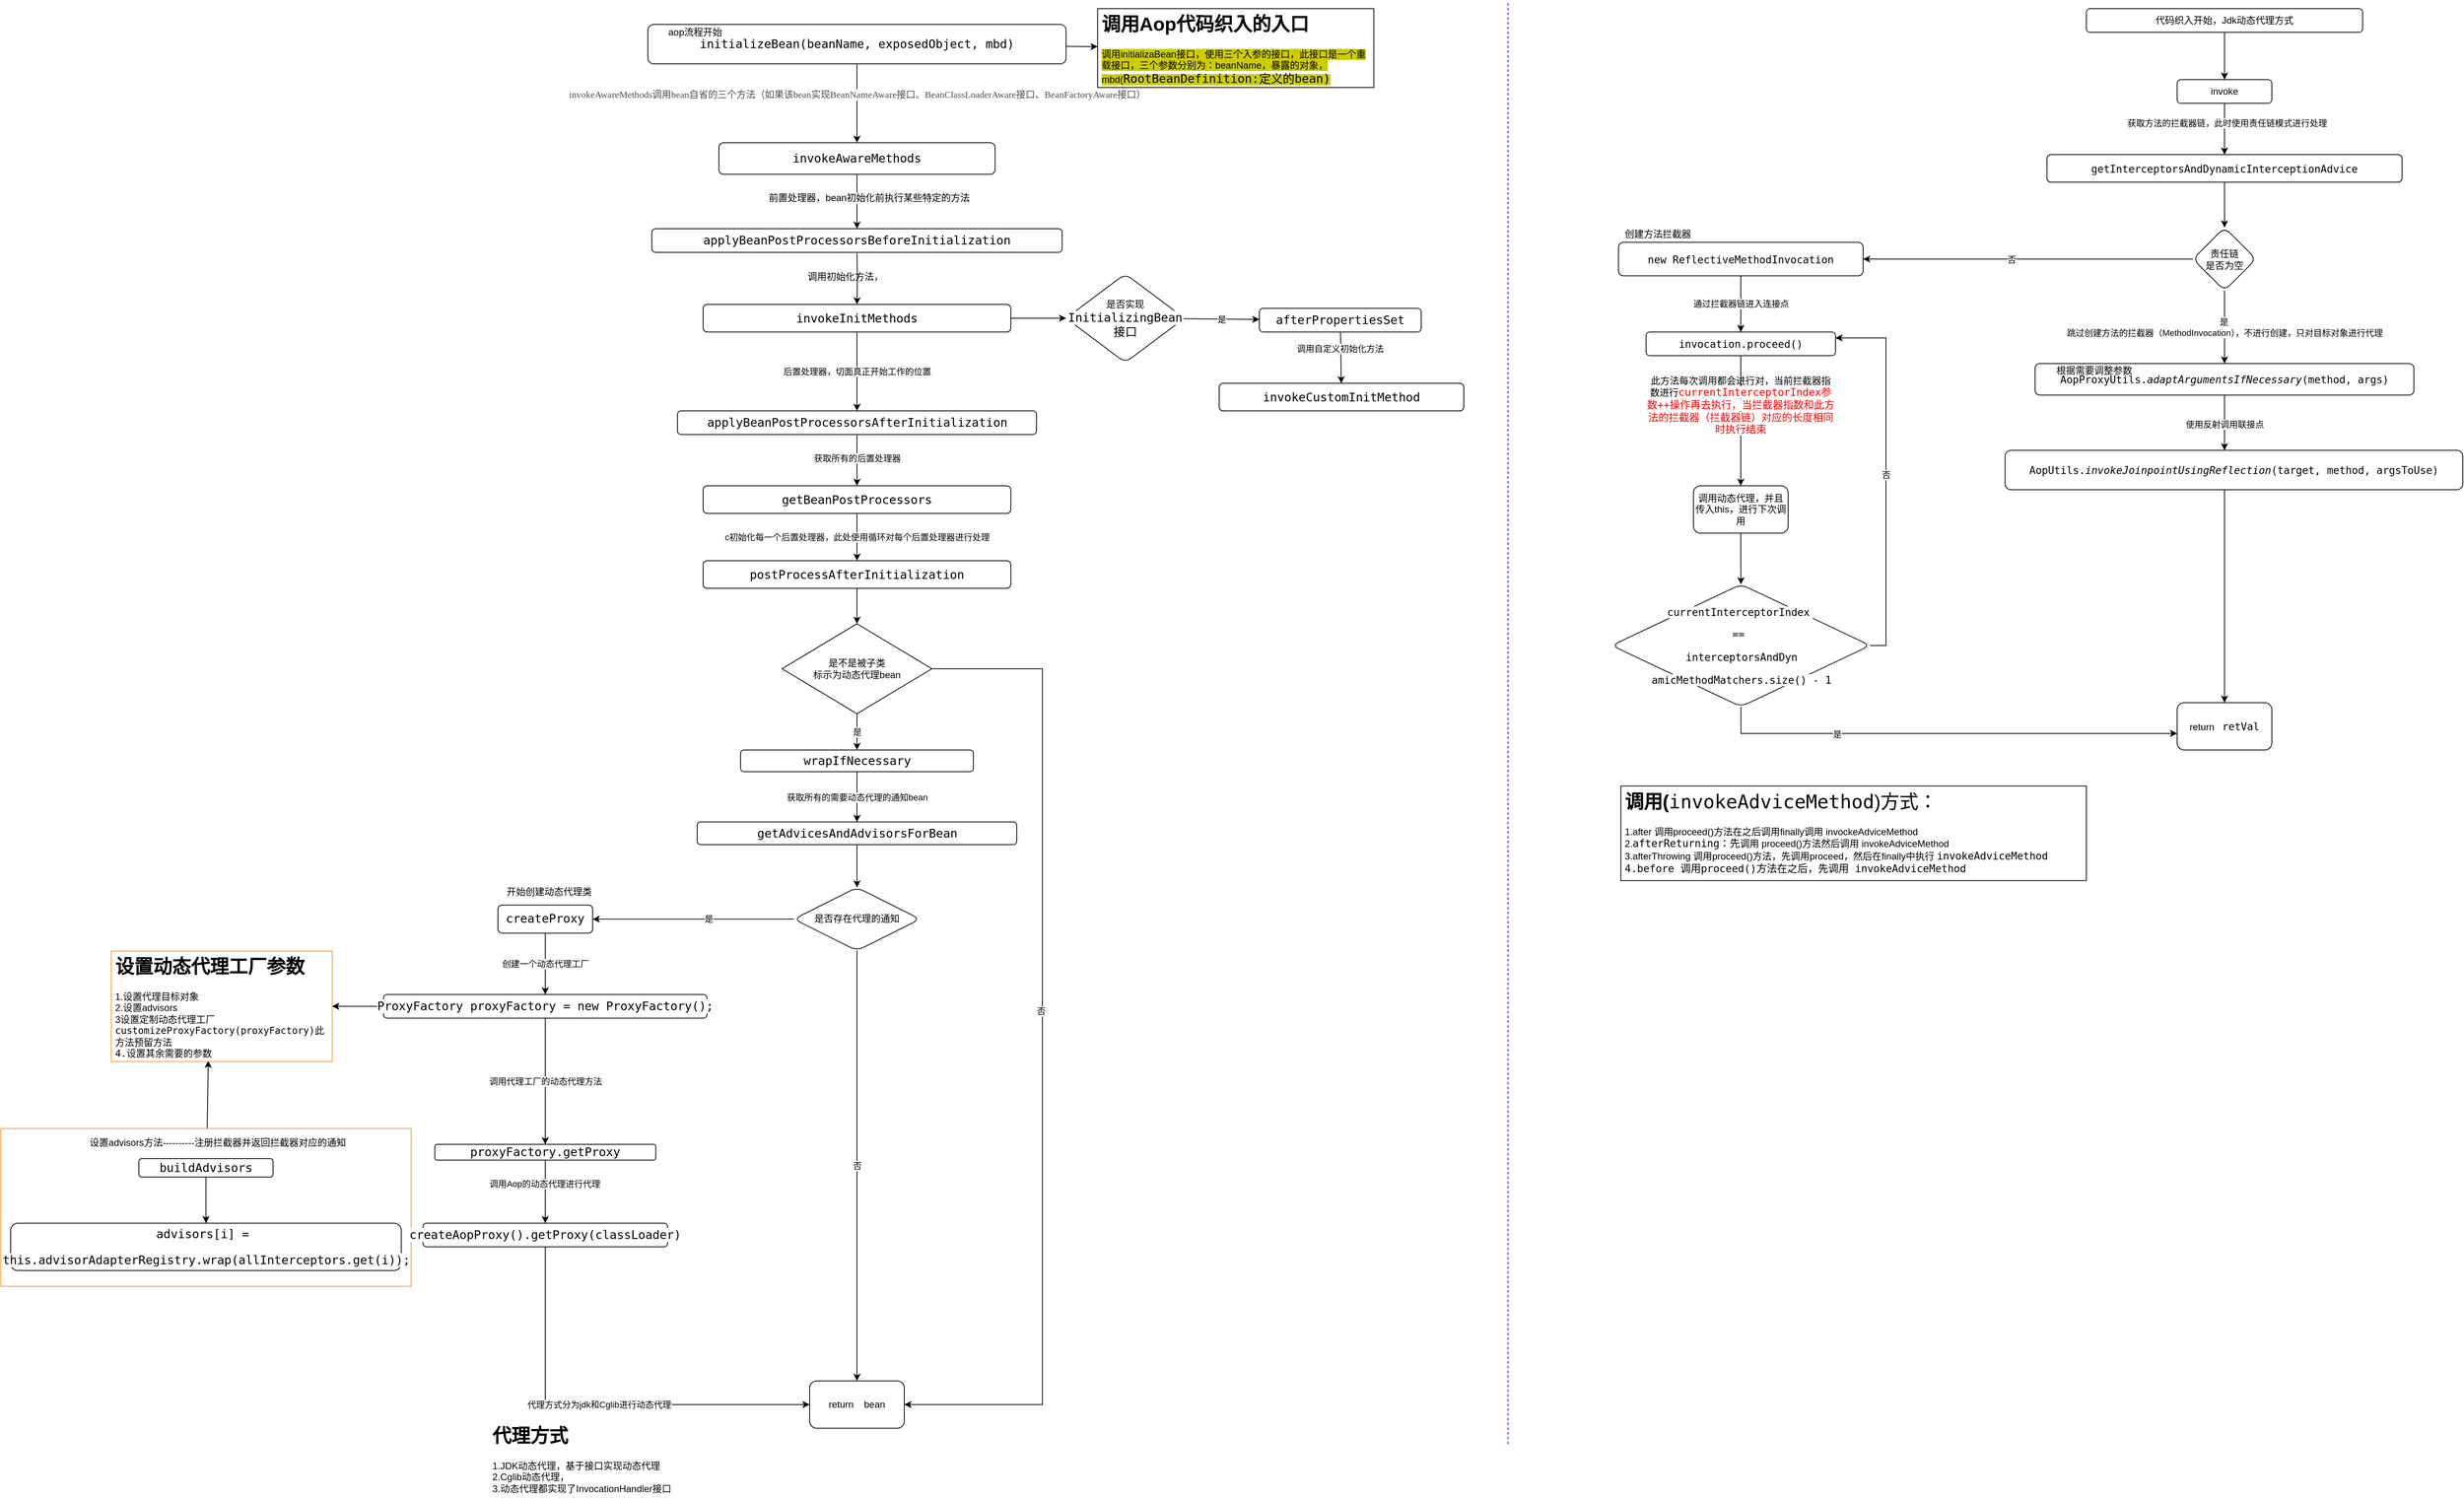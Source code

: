 <mxfile version="14.1.2" type="github">
  <diagram id="4j_4sENDe654t2IUAPT0" name="Page-1">
    <mxGraphModel dx="2010" dy="600" grid="1" gridSize="10" guides="1" tooltips="1" connect="1" arrows="1" fold="1" page="1" pageScale="1" pageWidth="827" pageHeight="1169" math="0" shadow="0">
      <root>
        <mxCell id="0" />
        <mxCell id="1" parent="0" />
        <mxCell id="mEqfDXpkV24xWXZ3q9tl-109" value="" style="rounded=0;orthogonalLoop=1;jettySize=auto;html=1;entryX=0.439;entryY=0.993;entryDx=0;entryDy=0;entryPerimeter=0;" parent="1" source="mEqfDXpkV24xWXZ3q9tl-107" target="mEqfDXpkV24xWXZ3q9tl-101" edge="1">
          <mxGeometry relative="1" as="geometry" />
        </mxCell>
        <mxCell id="mEqfDXpkV24xWXZ3q9tl-107" value="" style="rounded=0;whiteSpace=wrap;html=1;shadow=0;strokeColor=#FF9933;fillColor=#FFFFFF;" parent="1" vertex="1">
          <mxGeometry x="-750" y="1450" width="520" height="200" as="geometry" />
        </mxCell>
        <mxCell id="mEqfDXpkV24xWXZ3q9tl-11" value="" style="edgeStyle=orthogonalEdgeStyle;rounded=0;orthogonalLoop=1;jettySize=auto;html=1;" parent="1" target="mEqfDXpkV24xWXZ3q9tl-10" edge="1">
          <mxGeometry relative="1" as="geometry">
            <mxPoint x="325" y="209" as="sourcePoint" />
          </mxGeometry>
        </mxCell>
        <mxCell id="mEqfDXpkV24xWXZ3q9tl-26" style="edgeStyle=none;rounded=0;orthogonalLoop=1;jettySize=auto;html=1;entryX=0.5;entryY=0;entryDx=0;entryDy=0;" parent="1" source="mEqfDXpkV24xWXZ3q9tl-4" target="mEqfDXpkV24xWXZ3q9tl-10" edge="1">
          <mxGeometry relative="1" as="geometry">
            <mxPoint x="335" y="190" as="targetPoint" />
          </mxGeometry>
        </mxCell>
        <mxCell id="mEqfDXpkV24xWXZ3q9tl-45" value="&lt;span style=&quot;color: rgb(77 , 77 , 77) ; font-family: &amp;#34;microsoft yahei&amp;#34; ; font-size: 12px ; text-align: left&quot;&gt;invokeAwareMethods调用bean自省的三个方法（如果该bean实现BeanNameAware接口、BeanClassLoaderAware接口、BeanFactoryAware接口）&lt;/span&gt;" style="edgeLabel;html=1;align=center;verticalAlign=middle;resizable=0;points=[];" parent="mEqfDXpkV24xWXZ3q9tl-26" vertex="1" connectable="0">
          <mxGeometry x="-0.22" relative="1" as="geometry">
            <mxPoint as="offset" />
          </mxGeometry>
        </mxCell>
        <mxCell id="mEqfDXpkV24xWXZ3q9tl-27" value="" style="edgeStyle=none;rounded=0;orthogonalLoop=1;jettySize=auto;html=1;" parent="1" source="mEqfDXpkV24xWXZ3q9tl-4" target="mEqfDXpkV24xWXZ3q9tl-7" edge="1">
          <mxGeometry relative="1" as="geometry" />
        </mxCell>
        <mxCell id="mEqfDXpkV24xWXZ3q9tl-4" value="&lt;pre style=&quot;font-family: &amp;#34;jetbrains mono&amp;#34; , monospace ; font-size: 11.3pt&quot;&gt;&lt;span style=&quot;background-color: rgb(255 , 255 , 255)&quot;&gt;initializeBean(beanName, exposedObject, mbd)&lt;/span&gt;&lt;/pre&gt;" style="rounded=1;whiteSpace=wrap;html=1;" parent="1" vertex="1">
          <mxGeometry x="70" y="50" width="530" height="50" as="geometry" />
        </mxCell>
        <mxCell id="mEqfDXpkV24xWXZ3q9tl-2" value="&lt;font style=&quot;vertical-align: inherit&quot;&gt;&lt;font style=&quot;vertical-align: inherit&quot;&gt;aop流程开始&lt;/font&gt;&lt;/font&gt;" style="text;html=1;strokeColor=none;fillColor=none;align=center;verticalAlign=middle;whiteSpace=wrap;rounded=0;" parent="1" vertex="1">
          <mxGeometry x="80" y="50" width="100" height="20" as="geometry" />
        </mxCell>
        <mxCell id="mEqfDXpkV24xWXZ3q9tl-7" value="&lt;h1&gt;调用Aop代码织入的入口&lt;/h1&gt;&lt;p&gt;&lt;span style=&quot;background-color: rgb(204 , 204 , 0)&quot;&gt;调用initializaBean接口，使用三个入参的接口，此接口是一个重载接口，三个参数分别为：&lt;span&gt;beanName，暴露的对象，mbd(&lt;/span&gt;&lt;span style=&quot;font-family: &amp;#34;jetbrains mono&amp;#34; , monospace ; font-size: 11.3pt&quot;&gt;RootBeanDefinition:定义的bean)&lt;/span&gt;&lt;/span&gt;&lt;/p&gt;" style="text;html=1;strokeColor=#000000;fillColor=none;spacing=5;spacingTop=-20;whiteSpace=wrap;overflow=hidden;rounded=0;shadow=0;" parent="1" vertex="1">
          <mxGeometry x="640" y="30" width="350" height="100" as="geometry" />
        </mxCell>
        <mxCell id="mEqfDXpkV24xWXZ3q9tl-49" value="&lt;span style=&quot;font-size: 12px ; background-color: rgb(248 , 249 , 250)&quot;&gt;前置处理器，bean初始化前执行某些特定的方法&lt;/span&gt;" style="edgeStyle=none;rounded=0;orthogonalLoop=1;jettySize=auto;html=1;" parent="1" source="mEqfDXpkV24xWXZ3q9tl-10" target="mEqfDXpkV24xWXZ3q9tl-13" edge="1">
          <mxGeometry x="-0.13" y="15" relative="1" as="geometry">
            <mxPoint as="offset" />
          </mxGeometry>
        </mxCell>
        <mxCell id="mEqfDXpkV24xWXZ3q9tl-10" value="&lt;pre style=&quot;font-family: &amp;#34;jetbrains mono&amp;#34; , monospace ; font-size: 11.3pt&quot;&gt;&lt;span style=&quot;background-color: rgb(255 , 255 , 255)&quot;&gt;invokeAwareMethods&lt;/span&gt;&lt;/pre&gt;" style="whiteSpace=wrap;html=1;rounded=1;" parent="1" vertex="1">
          <mxGeometry x="160" y="200" width="350" height="40" as="geometry" />
        </mxCell>
        <mxCell id="mEqfDXpkV24xWXZ3q9tl-19" value="" style="edgeStyle=orthogonalEdgeStyle;rounded=0;orthogonalLoop=1;jettySize=auto;html=1;" parent="1" target="mEqfDXpkV24xWXZ3q9tl-18" edge="1">
          <mxGeometry relative="1" as="geometry">
            <mxPoint x="335" y="340" as="sourcePoint" />
          </mxGeometry>
        </mxCell>
        <mxCell id="mEqfDXpkV24xWXZ3q9tl-13" value="&lt;pre style=&quot;font-family: &amp;#34;jetbrains mono&amp;#34; , monospace ; font-size: 11.3pt&quot;&gt;&lt;span style=&quot;background-color: rgb(255 , 255 , 255)&quot;&gt;applyBeanPostProcessorsBeforeInitialization&lt;/span&gt;&lt;/pre&gt;" style="whiteSpace=wrap;html=1;rounded=1;" parent="1" vertex="1">
          <mxGeometry x="75" y="309" width="520" height="30" as="geometry" />
        </mxCell>
        <mxCell id="mEqfDXpkV24xWXZ3q9tl-33" value="" style="edgeStyle=none;rounded=0;orthogonalLoop=1;jettySize=auto;html=1;" parent="1" source="mEqfDXpkV24xWXZ3q9tl-18" target="mEqfDXpkV24xWXZ3q9tl-32" edge="1">
          <mxGeometry relative="1" as="geometry" />
        </mxCell>
        <mxCell id="mEqfDXpkV24xWXZ3q9tl-53" value="后置处理器，切面真正开始工作的位置" style="edgeStyle=none;rounded=0;orthogonalLoop=1;jettySize=auto;html=1;" parent="1" source="mEqfDXpkV24xWXZ3q9tl-18" target="mEqfDXpkV24xWXZ3q9tl-52" edge="1">
          <mxGeometry relative="1" as="geometry" />
        </mxCell>
        <mxCell id="mEqfDXpkV24xWXZ3q9tl-18" value="&lt;pre style=&quot;font-family: &amp;#34;jetbrains mono&amp;#34; , monospace ; font-size: 11.3pt&quot;&gt;&lt;span style=&quot;background-color: rgb(255 , 255 , 255)&quot;&gt;invokeInitMethods&lt;/span&gt;&lt;/pre&gt;" style="whiteSpace=wrap;html=1;rounded=1;" parent="1" vertex="1">
          <mxGeometry x="140" y="405" width="390" height="35" as="geometry" />
        </mxCell>
        <mxCell id="mEqfDXpkV24xWXZ3q9tl-28" value="调用初始化方法，" style="text;html=1;strokeColor=none;fillColor=none;align=center;verticalAlign=middle;whiteSpace=wrap;rounded=0;" parent="1" vertex="1">
          <mxGeometry x="187.5" y="360" width="265" height="20" as="geometry" />
        </mxCell>
        <mxCell id="mEqfDXpkV24xWXZ3q9tl-39" value="是" style="edgeStyle=none;rounded=0;orthogonalLoop=1;jettySize=auto;html=1;" parent="1" source="mEqfDXpkV24xWXZ3q9tl-32" target="mEqfDXpkV24xWXZ3q9tl-36" edge="1">
          <mxGeometry relative="1" as="geometry" />
        </mxCell>
        <mxCell id="mEqfDXpkV24xWXZ3q9tl-32" value="是否实现&lt;span style=&quot;font-family: &amp;#34;jetbrains mono&amp;#34; , monospace ; font-size: 11.3pt ; background-color: rgb(255 , 255 , 255)&quot;&gt;InitializingBean接口&lt;/span&gt;" style="rhombus;whiteSpace=wrap;html=1;rounded=1;" parent="1" vertex="1">
          <mxGeometry x="600" y="366.25" width="150" height="112.5" as="geometry" />
        </mxCell>
        <mxCell id="mEqfDXpkV24xWXZ3q9tl-42" value="" style="edgeStyle=none;rounded=0;orthogonalLoop=1;jettySize=auto;html=1;" parent="1" source="mEqfDXpkV24xWXZ3q9tl-36" target="mEqfDXpkV24xWXZ3q9tl-41" edge="1">
          <mxGeometry relative="1" as="geometry" />
        </mxCell>
        <mxCell id="mEqfDXpkV24xWXZ3q9tl-44" value="调用自定义初始化方法" style="edgeLabel;html=1;align=center;verticalAlign=middle;resizable=0;points=[];" parent="mEqfDXpkV24xWXZ3q9tl-42" vertex="1" connectable="0">
          <mxGeometry x="-0.354" y="-1" relative="1" as="geometry">
            <mxPoint as="offset" />
          </mxGeometry>
        </mxCell>
        <mxCell id="mEqfDXpkV24xWXZ3q9tl-36" value="&lt;pre style=&quot;font-family: &amp;#34;jetbrains mono&amp;#34; , monospace ; font-size: 11.3pt&quot;&gt;&lt;span style=&quot;background-color: rgb(255 , 255 , 255)&quot;&gt;afterPropertiesSet&lt;/span&gt;&lt;/pre&gt;" style="whiteSpace=wrap;html=1;rounded=1;" parent="1" vertex="1">
          <mxGeometry x="845" y="410" width="205" height="30" as="geometry" />
        </mxCell>
        <mxCell id="mEqfDXpkV24xWXZ3q9tl-41" value="&lt;pre style=&quot;font-family: &amp;#34;jetbrains mono&amp;#34; , monospace ; font-size: 11.3pt&quot;&gt;&lt;span style=&quot;background-color: rgb(255 , 255 , 255)&quot;&gt;invokeCustomInitMethod&lt;/span&gt;&lt;/pre&gt;" style="whiteSpace=wrap;html=1;rounded=1;" parent="1" vertex="1">
          <mxGeometry x="794" y="505" width="310" height="35" as="geometry" />
        </mxCell>
        <mxCell id="mEqfDXpkV24xWXZ3q9tl-55" value="" style="edgeStyle=none;rounded=0;orthogonalLoop=1;jettySize=auto;html=1;" parent="1" source="mEqfDXpkV24xWXZ3q9tl-52" target="mEqfDXpkV24xWXZ3q9tl-54" edge="1">
          <mxGeometry relative="1" as="geometry" />
        </mxCell>
        <mxCell id="mEqfDXpkV24xWXZ3q9tl-56" value="获取所有的后置处理器" style="edgeLabel;html=1;align=center;verticalAlign=middle;resizable=0;points=[];" parent="mEqfDXpkV24xWXZ3q9tl-55" vertex="1" connectable="0">
          <mxGeometry x="-0.323" relative="1" as="geometry">
            <mxPoint y="8" as="offset" />
          </mxGeometry>
        </mxCell>
        <mxCell id="mEqfDXpkV24xWXZ3q9tl-52" value="&lt;pre style=&quot;font-family: &amp;#34;jetbrains mono&amp;#34; , monospace ; font-size: 11.3pt&quot;&gt;&lt;span style=&quot;background-color: rgb(255 , 255 , 255)&quot;&gt;applyBeanPostProcessorsAfterInitialization&lt;/span&gt;&lt;/pre&gt;" style="whiteSpace=wrap;html=1;rounded=1;" parent="1" vertex="1">
          <mxGeometry x="107.5" y="540" width="455" height="30" as="geometry" />
        </mxCell>
        <mxCell id="mEqfDXpkV24xWXZ3q9tl-58" value="c初始化每一个后置处理器，此处使用循环对每个后置处理器进行处理" style="edgeStyle=none;rounded=0;orthogonalLoop=1;jettySize=auto;html=1;" parent="1" source="mEqfDXpkV24xWXZ3q9tl-54" target="mEqfDXpkV24xWXZ3q9tl-57" edge="1">
          <mxGeometry relative="1" as="geometry" />
        </mxCell>
        <mxCell id="mEqfDXpkV24xWXZ3q9tl-54" value="&lt;pre style=&quot;font-family: &amp;#34;jetbrains mono&amp;#34; , monospace ; font-size: 11.3pt&quot;&gt;&lt;pre style=&quot;font-family: &amp;#34;jetbrains mono&amp;#34; , monospace ; font-size: 11.3pt&quot;&gt;&lt;span style=&quot;background-color: rgb(255 , 255 , 255)&quot;&gt;getBeanPostProcessors&lt;/span&gt;&lt;/pre&gt;&lt;/pre&gt;" style="whiteSpace=wrap;html=1;rounded=1;" parent="1" vertex="1">
          <mxGeometry x="140" y="635" width="390" height="35" as="geometry" />
        </mxCell>
        <mxCell id="mEqfDXpkV24xWXZ3q9tl-63" value="" style="edgeStyle=none;rounded=0;orthogonalLoop=1;jettySize=auto;html=1;" parent="1" source="mEqfDXpkV24xWXZ3q9tl-57" target="mEqfDXpkV24xWXZ3q9tl-61" edge="1">
          <mxGeometry relative="1" as="geometry" />
        </mxCell>
        <mxCell id="mEqfDXpkV24xWXZ3q9tl-57" value="&lt;pre style=&quot;font-family: &amp;#34;jetbrains mono&amp;#34; , monospace ; font-size: 11.3pt&quot;&gt;&lt;span style=&quot;background-color: rgb(255 , 255 , 255)&quot;&gt;postProcessAfterInitialization&lt;/span&gt;&lt;/pre&gt;" style="whiteSpace=wrap;html=1;rounded=1;" parent="1" vertex="1">
          <mxGeometry x="140" y="730" width="390" height="35" as="geometry" />
        </mxCell>
        <mxCell id="mEqfDXpkV24xWXZ3q9tl-66" value="获取所有的需要动态代理的通知bean" style="edgeStyle=none;rounded=0;orthogonalLoop=1;jettySize=auto;html=1;" parent="1" source="mEqfDXpkV24xWXZ3q9tl-59" target="mEqfDXpkV24xWXZ3q9tl-65" edge="1">
          <mxGeometry relative="1" as="geometry" />
        </mxCell>
        <mxCell id="mEqfDXpkV24xWXZ3q9tl-59" value="&lt;pre style=&quot;font-family: &amp;#34;jetbrains mono&amp;#34; , monospace ; font-size: 11.3pt&quot;&gt;&lt;span style=&quot;background-color: rgb(255 , 255 , 255)&quot;&gt;wrapIfNecessary&lt;/span&gt;&lt;/pre&gt;" style="whiteSpace=wrap;html=1;rounded=1;" parent="1" vertex="1">
          <mxGeometry x="187.5" y="970" width="295" height="27.5" as="geometry" />
        </mxCell>
        <mxCell id="mEqfDXpkV24xWXZ3q9tl-64" value="是" style="edgeStyle=none;rounded=0;orthogonalLoop=1;jettySize=auto;html=1;" parent="1" source="mEqfDXpkV24xWXZ3q9tl-61" target="mEqfDXpkV24xWXZ3q9tl-59" edge="1">
          <mxGeometry relative="1" as="geometry" />
        </mxCell>
        <mxCell id="mEqfDXpkV24xWXZ3q9tl-78" style="edgeStyle=orthogonalEdgeStyle;rounded=0;orthogonalLoop=1;jettySize=auto;html=1;entryX=1;entryY=0.5;entryDx=0;entryDy=0;exitX=1;exitY=0.5;exitDx=0;exitDy=0;" parent="1" source="mEqfDXpkV24xWXZ3q9tl-61" target="mEqfDXpkV24xWXZ3q9tl-76" edge="1">
          <mxGeometry relative="1" as="geometry">
            <Array as="points">
              <mxPoint x="570" y="867" />
              <mxPoint x="570" y="1800" />
            </Array>
          </mxGeometry>
        </mxCell>
        <mxCell id="mEqfDXpkV24xWXZ3q9tl-79" value="否" style="edgeLabel;html=1;align=center;verticalAlign=middle;resizable=0;points=[];" parent="mEqfDXpkV24xWXZ3q9tl-78" vertex="1" connectable="0">
          <mxGeometry x="-0.081" y="-2" relative="1" as="geometry">
            <mxPoint as="offset" />
          </mxGeometry>
        </mxCell>
        <mxCell id="mEqfDXpkV24xWXZ3q9tl-61" value="是不是被子类&lt;br&gt;标示为动态代理bean" style="rhombus;whiteSpace=wrap;html=1;shadow=0;strokeColor=#000000;fillColor=#FFFFFF;" parent="1" vertex="1">
          <mxGeometry x="240" y="810" width="190" height="114" as="geometry" />
        </mxCell>
        <mxCell id="mEqfDXpkV24xWXZ3q9tl-75" value="" style="edgeStyle=none;rounded=0;orthogonalLoop=1;jettySize=auto;html=1;" parent="1" source="mEqfDXpkV24xWXZ3q9tl-65" target="mEqfDXpkV24xWXZ3q9tl-74" edge="1">
          <mxGeometry relative="1" as="geometry" />
        </mxCell>
        <mxCell id="mEqfDXpkV24xWXZ3q9tl-65" value="&lt;pre style=&quot;font-family: &amp;#34;jetbrains mono&amp;#34; , monospace ; font-size: 11.3pt&quot;&gt;&lt;span style=&quot;background-color: rgb(255 , 255 , 255)&quot;&gt;getAdvicesAndAdvisorsForBean&lt;/span&gt;&lt;/pre&gt;" style="whiteSpace=wrap;html=1;rounded=1;" parent="1" vertex="1">
          <mxGeometry x="132.5" y="1061.25" width="405" height="28.75" as="geometry" />
        </mxCell>
        <mxCell id="mEqfDXpkV24xWXZ3q9tl-77" value="否" style="edgeStyle=none;rounded=0;orthogonalLoop=1;jettySize=auto;html=1;" parent="1" source="mEqfDXpkV24xWXZ3q9tl-74" target="mEqfDXpkV24xWXZ3q9tl-76" edge="1">
          <mxGeometry relative="1" as="geometry" />
        </mxCell>
        <mxCell id="mEqfDXpkV24xWXZ3q9tl-83" value="" style="edgeStyle=orthogonalEdgeStyle;rounded=0;orthogonalLoop=1;jettySize=auto;html=1;" parent="1" source="mEqfDXpkV24xWXZ3q9tl-74" target="mEqfDXpkV24xWXZ3q9tl-82" edge="1">
          <mxGeometry relative="1" as="geometry" />
        </mxCell>
        <mxCell id="mEqfDXpkV24xWXZ3q9tl-84" value="是" style="edgeLabel;html=1;align=center;verticalAlign=middle;resizable=0;points=[];" parent="mEqfDXpkV24xWXZ3q9tl-83" vertex="1" connectable="0">
          <mxGeometry x="-0.153" y="-1" relative="1" as="geometry">
            <mxPoint as="offset" />
          </mxGeometry>
        </mxCell>
        <mxCell id="mEqfDXpkV24xWXZ3q9tl-74" value="&lt;span&gt;是否存在代理的通知&lt;/span&gt;" style="rhombus;whiteSpace=wrap;html=1;rounded=1;" parent="1" vertex="1">
          <mxGeometry x="255" y="1144.38" width="160" height="80" as="geometry" />
        </mxCell>
        <mxCell id="mEqfDXpkV24xWXZ3q9tl-76" value="return&amp;nbsp; &amp;nbsp; bean" style="whiteSpace=wrap;html=1;rounded=1;" parent="1" vertex="1">
          <mxGeometry x="275" y="1770" width="120" height="60" as="geometry" />
        </mxCell>
        <mxCell id="mEqfDXpkV24xWXZ3q9tl-87" value="创建一个动态代理工厂" style="edgeStyle=orthogonalEdgeStyle;rounded=0;orthogonalLoop=1;jettySize=auto;html=1;" parent="1" source="mEqfDXpkV24xWXZ3q9tl-82" target="mEqfDXpkV24xWXZ3q9tl-86" edge="1">
          <mxGeometry relative="1" as="geometry" />
        </mxCell>
        <mxCell id="mEqfDXpkV24xWXZ3q9tl-82" value="&lt;pre style=&quot;font-family: &amp;#34;jetbrains mono&amp;#34; , monospace ; font-size: 11.3pt&quot;&gt;&lt;span style=&quot;background-color: rgb(255 , 255 , 255)&quot;&gt;createProxy&lt;/span&gt;&lt;/pre&gt;" style="whiteSpace=wrap;html=1;rounded=1;" parent="1" vertex="1">
          <mxGeometry x="-120" y="1166.57" width="120" height="35.62" as="geometry" />
        </mxCell>
        <mxCell id="mEqfDXpkV24xWXZ3q9tl-85" value="开始创建动态代理类" style="text;html=1;strokeColor=none;fillColor=none;align=center;verticalAlign=middle;whiteSpace=wrap;rounded=0;shadow=0;" parent="1" vertex="1">
          <mxGeometry x="-140" y="1140" width="170" height="20" as="geometry" />
        </mxCell>
        <mxCell id="mEqfDXpkV24xWXZ3q9tl-102" value="" style="edgeStyle=orthogonalEdgeStyle;rounded=0;orthogonalLoop=1;jettySize=auto;html=1;" parent="1" source="mEqfDXpkV24xWXZ3q9tl-86" target="mEqfDXpkV24xWXZ3q9tl-101" edge="1">
          <mxGeometry relative="1" as="geometry" />
        </mxCell>
        <mxCell id="xvFdu4RLf-Sp37y8z9dZ-1" value="&lt;span style=&quot;color: rgb(0 , 0 , 0) ; font-family: &amp;#34;helvetica&amp;#34; ; font-size: 11px ; font-style: normal ; font-weight: 400 ; letter-spacing: normal ; text-align: center ; text-indent: 0px ; text-transform: none ; word-spacing: 0px ; background-color: rgb(255 , 255 , 255) ; display: inline ; float: none&quot;&gt;调用代理工厂的动态代理方法&lt;/span&gt;" style="edgeStyle=none;rounded=0;orthogonalLoop=1;jettySize=auto;html=1;" parent="1" source="mEqfDXpkV24xWXZ3q9tl-86" target="mEqfDXpkV24xWXZ3q9tl-92" edge="1">
          <mxGeometry relative="1" as="geometry" />
        </mxCell>
        <mxCell id="mEqfDXpkV24xWXZ3q9tl-86" value="&lt;pre style=&quot;font-family: &amp;#34;jetbrains mono&amp;#34; , monospace ; font-size: 11.3pt&quot;&gt;&lt;pre style=&quot;font-family: &amp;#34;jetbrains mono&amp;#34; , monospace ; font-size: 11.3pt&quot;&gt;&lt;span style=&quot;background-color: rgb(255 , 255 , 255)&quot;&gt;ProxyFactory proxyFactory = new ProxyFactory();&lt;/span&gt;&lt;/pre&gt;&lt;/pre&gt;" style="whiteSpace=wrap;html=1;rounded=1;" parent="1" vertex="1">
          <mxGeometry x="-265" y="1280" width="410" height="30" as="geometry" />
        </mxCell>
        <mxCell id="mEqfDXpkV24xWXZ3q9tl-105" value="" style="edgeStyle=orthogonalEdgeStyle;rounded=0;orthogonalLoop=1;jettySize=auto;html=1;" parent="1" source="mEqfDXpkV24xWXZ3q9tl-90" target="mEqfDXpkV24xWXZ3q9tl-104" edge="1">
          <mxGeometry relative="1" as="geometry" />
        </mxCell>
        <mxCell id="mEqfDXpkV24xWXZ3q9tl-90" value="&lt;pre style=&quot;font-family: &amp;#34;jetbrains mono&amp;#34; , monospace ; font-size: 11.3pt&quot;&gt;&lt;span style=&quot;background-color: rgb(255 , 255 , 255)&quot;&gt;buildAdvisors&lt;/span&gt;&lt;/pre&gt;" style="whiteSpace=wrap;html=1;rounded=1;" parent="1" vertex="1">
          <mxGeometry x="-575" y="1488.12" width="170" height="23.43" as="geometry" />
        </mxCell>
        <mxCell id="mEqfDXpkV24xWXZ3q9tl-95" value="" style="edgeStyle=orthogonalEdgeStyle;rounded=0;orthogonalLoop=1;jettySize=auto;html=1;" parent="1" source="mEqfDXpkV24xWXZ3q9tl-92" target="mEqfDXpkV24xWXZ3q9tl-94" edge="1">
          <mxGeometry relative="1" as="geometry" />
        </mxCell>
        <mxCell id="mEqfDXpkV24xWXZ3q9tl-96" value="调用Aop的动态代理进行代理" style="edgeLabel;html=1;align=center;verticalAlign=middle;resizable=0;points=[];" parent="mEqfDXpkV24xWXZ3q9tl-95" vertex="1" connectable="0">
          <mxGeometry x="-0.25" y="-1" relative="1" as="geometry">
            <mxPoint as="offset" />
          </mxGeometry>
        </mxCell>
        <mxCell id="mEqfDXpkV24xWXZ3q9tl-92" value="&lt;pre style=&quot;font-family: &amp;#34;jetbrains mono&amp;#34; , monospace ; font-size: 11.3pt&quot;&gt;&lt;span style=&quot;background-color: rgb(255 , 255 , 255)&quot;&gt;proxyFactory.getProxy&lt;/span&gt;&lt;/pre&gt;" style="whiteSpace=wrap;html=1;rounded=1;" parent="1" vertex="1">
          <mxGeometry x="-200" y="1470" width="280" height="20" as="geometry" />
        </mxCell>
        <mxCell id="mEqfDXpkV24xWXZ3q9tl-97" value="代理方式分为jdk和Cglib进行动态代理" style="edgeStyle=orthogonalEdgeStyle;rounded=0;orthogonalLoop=1;jettySize=auto;html=1;entryX=0;entryY=0.5;entryDx=0;entryDy=0;exitX=0.5;exitY=1;exitDx=0;exitDy=0;" parent="1" source="mEqfDXpkV24xWXZ3q9tl-94" target="mEqfDXpkV24xWXZ3q9tl-76" edge="1">
          <mxGeometry relative="1" as="geometry" />
        </mxCell>
        <mxCell id="mEqfDXpkV24xWXZ3q9tl-94" value="&lt;pre style=&quot;font-family: &amp;#34;jetbrains mono&amp;#34; , monospace ; font-size: 11.3pt&quot;&gt;&lt;span style=&quot;background-color: rgb(255 , 255 , 255)&quot;&gt;createAopProxy().getProxy(classLoader)&lt;/span&gt;&lt;/pre&gt;" style="whiteSpace=wrap;html=1;rounded=1;" parent="1" vertex="1">
          <mxGeometry x="-215" y="1570" width="310" height="30" as="geometry" />
        </mxCell>
        <mxCell id="mEqfDXpkV24xWXZ3q9tl-99" value="&lt;h1&gt;代理方式&lt;/h1&gt;&lt;div&gt;1.JDK动态代理，基于接口实现动态代理&lt;/div&gt;&lt;div&gt;2.Cglib动态代理，&lt;/div&gt;&lt;div&gt;3.动态代理都实现了InvocationHandler接口&lt;/div&gt;" style="text;html=1;strokeColor=none;fillColor=none;spacing=5;spacingTop=-20;whiteSpace=wrap;overflow=hidden;rounded=0;shadow=0;" parent="1" vertex="1">
          <mxGeometry x="-132.5" y="1820" width="240" height="100" as="geometry" />
        </mxCell>
        <mxCell id="mEqfDXpkV24xWXZ3q9tl-101" value="&lt;h1&gt;设置动态代理工厂参数&lt;/h1&gt;&lt;div&gt;1.设置代理目标对象&lt;/div&gt;&lt;div&gt;2.设置advisors&lt;/div&gt;&lt;div&gt;3设置定制动态代理工厂&lt;font style=&quot;font-size: 12px&quot;&gt;&lt;span style=&quot;font-family: &amp;#34;jetbrains mono&amp;#34; , monospace ; background-color: rgb(255 , 255 , 255)&quot;&gt;customizeProxyFactory(&lt;/span&gt;&lt;span style=&quot;background-color: rgb(255 , 255 , 255) ; font-family: &amp;#34;jetbrains mono&amp;#34; , monospace ; text-align: center&quot;&gt;proxyFactory&lt;/span&gt;&lt;span style=&quot;background-color: rgb(255 , 255 , 255) ; font-family: &amp;#34;jetbrains mono&amp;#34; , monospace&quot;&gt;)此方法预留方法&lt;/span&gt;&lt;/font&gt;&lt;/div&gt;&lt;div&gt;&lt;font style=&quot;font-size: 12px&quot;&gt;&lt;span style=&quot;background-color: rgb(255 , 255 , 255) ; font-family: &amp;#34;jetbrains mono&amp;#34; , monospace&quot;&gt;4.设置其余需要的参数&lt;/span&gt;&lt;/font&gt;&lt;/div&gt;" style="text;html=1;strokeColor=#FF9933;fillColor=none;spacing=5;spacingTop=-20;whiteSpace=wrap;overflow=hidden;rounded=0;shadow=0;" parent="1" vertex="1">
          <mxGeometry x="-610" y="1225" width="280" height="140" as="geometry" />
        </mxCell>
        <mxCell id="mEqfDXpkV24xWXZ3q9tl-103" value="设置advisors方法----------注册拦截器并返回拦截器对应的通知" style="text;html=1;strokeColor=none;fillColor=none;align=center;verticalAlign=middle;whiteSpace=wrap;rounded=0;shadow=0;" parent="1" vertex="1">
          <mxGeometry x="-655" y="1458.12" width="360" height="20" as="geometry" />
        </mxCell>
        <mxCell id="mEqfDXpkV24xWXZ3q9tl-104" value="&lt;pre style=&quot;font-family: &amp;#34;jetbrains mono&amp;#34; , monospace ; font-size: 11.3pt&quot;&gt;&lt;span style=&quot;background-color: rgb(255 , 255 , 255)&quot;&gt;advisors[i] = &lt;/span&gt;&lt;/pre&gt;&lt;pre style=&quot;font-family: &amp;#34;jetbrains mono&amp;#34; , monospace ; font-size: 11.3pt&quot;&gt;&lt;span style=&quot;background-color: rgb(255 , 255 , 255)&quot;&gt;this.advisorAdapterRegistry.wrap(allInterceptors.get(i));&lt;/span&gt;&lt;/pre&gt;" style="whiteSpace=wrap;html=1;rounded=1;" parent="1" vertex="1">
          <mxGeometry x="-737.5" y="1570" width="495" height="60" as="geometry" />
        </mxCell>
        <mxCell id="-3TuCTokdQ1aTvoNtiGP-5" value="" style="edgeStyle=none;rounded=0;orthogonalLoop=1;jettySize=auto;html=1;strokeColor=#000000;" edge="1" parent="1" source="-3TuCTokdQ1aTvoNtiGP-1" target="-3TuCTokdQ1aTvoNtiGP-4">
          <mxGeometry relative="1" as="geometry" />
        </mxCell>
        <mxCell id="-3TuCTokdQ1aTvoNtiGP-1" value="代码织入开始，Jdk动态代理方式" style="rounded=1;whiteSpace=wrap;html=1;" vertex="1" parent="1">
          <mxGeometry x="1893" y="30" width="350" height="30" as="geometry" />
        </mxCell>
        <mxCell id="-3TuCTokdQ1aTvoNtiGP-3" value="" style="endArrow=none;dashed=1;html=1;strokeColor=#0000FF;" edge="1" parent="1">
          <mxGeometry width="50" height="50" relative="1" as="geometry">
            <mxPoint x="1160" y="1850" as="sourcePoint" />
            <mxPoint x="1160" y="20" as="targetPoint" />
          </mxGeometry>
        </mxCell>
        <mxCell id="-3TuCTokdQ1aTvoNtiGP-7" value="" style="edgeStyle=none;rounded=0;orthogonalLoop=1;jettySize=auto;html=1;strokeColor=#000000;" edge="1" parent="1" source="-3TuCTokdQ1aTvoNtiGP-4" target="-3TuCTokdQ1aTvoNtiGP-6">
          <mxGeometry relative="1" as="geometry" />
        </mxCell>
        <mxCell id="-3TuCTokdQ1aTvoNtiGP-8" value="获取方法的拦截器链，此时使用责任链模式进行处理" style="edgeLabel;html=1;align=center;verticalAlign=middle;resizable=0;points=[];" vertex="1" connectable="0" parent="-3TuCTokdQ1aTvoNtiGP-7">
          <mxGeometry x="-0.231" y="3" relative="1" as="geometry">
            <mxPoint as="offset" />
          </mxGeometry>
        </mxCell>
        <mxCell id="-3TuCTokdQ1aTvoNtiGP-4" value="invoke" style="whiteSpace=wrap;html=1;rounded=1;" vertex="1" parent="1">
          <mxGeometry x="2008" y="120" width="120" height="30" as="geometry" />
        </mxCell>
        <mxCell id="-3TuCTokdQ1aTvoNtiGP-10" value="" style="edgeStyle=none;rounded=0;orthogonalLoop=1;jettySize=auto;html=1;strokeColor=#000000;" edge="1" parent="1" source="-3TuCTokdQ1aTvoNtiGP-6" target="-3TuCTokdQ1aTvoNtiGP-9">
          <mxGeometry relative="1" as="geometry" />
        </mxCell>
        <mxCell id="-3TuCTokdQ1aTvoNtiGP-6" value="&lt;pre style=&quot;font-family: &amp;#34;jetbrains mono&amp;#34; , monospace ; font-size: 9.8pt&quot;&gt;&lt;span style=&quot;background-color: rgb(255 , 255 , 255)&quot;&gt;getInterceptorsAndDynamicInterceptionAdvice&lt;/span&gt;&lt;/pre&gt;" style="whiteSpace=wrap;html=1;rounded=1;" vertex="1" parent="1">
          <mxGeometry x="1843" y="215" width="450" height="35" as="geometry" />
        </mxCell>
        <mxCell id="-3TuCTokdQ1aTvoNtiGP-12" value="&lt;br&gt;跳过创建方法的拦截器（MethodInvocation），不进行创建，只对目标对象进行代理" style="edgeStyle=none;rounded=0;orthogonalLoop=1;jettySize=auto;html=1;strokeColor=#000000;" edge="1" parent="1" source="-3TuCTokdQ1aTvoNtiGP-9" target="-3TuCTokdQ1aTvoNtiGP-11">
          <mxGeometry relative="1" as="geometry" />
        </mxCell>
        <mxCell id="-3TuCTokdQ1aTvoNtiGP-13" value="是" style="edgeLabel;html=1;align=center;verticalAlign=middle;resizable=0;points=[];" vertex="1" connectable="0" parent="-3TuCTokdQ1aTvoNtiGP-12">
          <mxGeometry x="-0.144" y="-1" relative="1" as="geometry">
            <mxPoint as="offset" />
          </mxGeometry>
        </mxCell>
        <mxCell id="-3TuCTokdQ1aTvoNtiGP-23" value="" style="edgeStyle=none;rounded=0;orthogonalLoop=1;jettySize=auto;html=1;strokeColor=#000000;" edge="1" parent="1" source="-3TuCTokdQ1aTvoNtiGP-9" target="-3TuCTokdQ1aTvoNtiGP-22">
          <mxGeometry relative="1" as="geometry" />
        </mxCell>
        <mxCell id="-3TuCTokdQ1aTvoNtiGP-24" value="否" style="edgeLabel;html=1;align=center;verticalAlign=middle;resizable=0;points=[];" vertex="1" connectable="0" parent="-3TuCTokdQ1aTvoNtiGP-23">
          <mxGeometry x="0.1" relative="1" as="geometry">
            <mxPoint as="offset" />
          </mxGeometry>
        </mxCell>
        <mxCell id="-3TuCTokdQ1aTvoNtiGP-9" value="责任链&lt;br&gt;是否为空" style="rhombus;whiteSpace=wrap;html=1;rounded=1;" vertex="1" parent="1">
          <mxGeometry x="2028" y="307.5" width="80" height="80" as="geometry" />
        </mxCell>
        <mxCell id="-3TuCTokdQ1aTvoNtiGP-18" value="" style="edgeStyle=none;rounded=0;orthogonalLoop=1;jettySize=auto;html=1;strokeColor=#000000;" edge="1" parent="1" source="-3TuCTokdQ1aTvoNtiGP-11">
          <mxGeometry relative="1" as="geometry">
            <mxPoint x="2068" y="590" as="targetPoint" />
          </mxGeometry>
        </mxCell>
        <mxCell id="-3TuCTokdQ1aTvoNtiGP-19" value="使用反射调用联接点" style="edgeLabel;html=1;align=center;verticalAlign=middle;resizable=0;points=[];" vertex="1" connectable="0" parent="-3TuCTokdQ1aTvoNtiGP-18">
          <mxGeometry x="0.057" relative="1" as="geometry">
            <mxPoint as="offset" />
          </mxGeometry>
        </mxCell>
        <mxCell id="-3TuCTokdQ1aTvoNtiGP-11" value="&lt;pre style=&quot;font-family: &amp;#34;jetbrains mono&amp;#34; , monospace ; font-size: 9.8pt&quot;&gt;&lt;span style=&quot;background-color: rgb(255 , 255 , 255)&quot;&gt;AopProxyUtils.&lt;span style=&quot;font-style: italic&quot;&gt;adaptArgumentsIfNecessary&lt;/span&gt;(method, args)&lt;/span&gt;&lt;/pre&gt;" style="whiteSpace=wrap;html=1;rounded=1;" vertex="1" parent="1">
          <mxGeometry x="1828" y="480" width="480" height="40" as="geometry" />
        </mxCell>
        <mxCell id="-3TuCTokdQ1aTvoNtiGP-14" value="根据需要调整参数" style="text;html=1;strokeColor=none;fillColor=none;align=center;verticalAlign=middle;whiteSpace=wrap;rounded=0;" vertex="1" parent="1">
          <mxGeometry x="1843" y="478.75" width="120" height="20" as="geometry" />
        </mxCell>
        <mxCell id="-3TuCTokdQ1aTvoNtiGP-21" value="" style="edgeStyle=none;rounded=0;orthogonalLoop=1;jettySize=auto;html=1;strokeColor=#000000;" edge="1" parent="1" target="-3TuCTokdQ1aTvoNtiGP-20">
          <mxGeometry relative="1" as="geometry">
            <mxPoint x="2068" y="640" as="sourcePoint" />
          </mxGeometry>
        </mxCell>
        <mxCell id="-3TuCTokdQ1aTvoNtiGP-17" value="&lt;pre style=&quot;font-family: &amp;#34;jetbrains mono&amp;#34; , monospace ; font-size: 9.8pt&quot;&gt;&lt;span style=&quot;background-color: rgb(255 , 255 , 255)&quot;&gt;AopUtils.&lt;span style=&quot;font-style: italic&quot;&gt;invokeJoinpointUsingReflection&lt;/span&gt;(target, method, argsToUse)&lt;/span&gt;&lt;/pre&gt;" style="whiteSpace=wrap;html=1;rounded=1;" vertex="1" parent="1">
          <mxGeometry x="1790" y="590" width="580" height="50" as="geometry" />
        </mxCell>
        <mxCell id="-3TuCTokdQ1aTvoNtiGP-20" value="return &amp;nbsp;&amp;nbsp;&lt;span style=&quot;font-family: &amp;#34;jetbrains mono&amp;#34; , monospace ; font-size: 9.8pt ; background-color: rgb(255 , 255 , 255)&quot;&gt;retVal&lt;/span&gt;" style="whiteSpace=wrap;html=1;rounded=1;" vertex="1" parent="1">
          <mxGeometry x="2008" y="910" width="120" height="60" as="geometry" />
        </mxCell>
        <mxCell id="-3TuCTokdQ1aTvoNtiGP-27" value="通过拦截器链进入连接点" style="edgeStyle=none;rounded=0;orthogonalLoop=1;jettySize=auto;html=1;strokeColor=#000000;" edge="1" parent="1" source="-3TuCTokdQ1aTvoNtiGP-22" target="-3TuCTokdQ1aTvoNtiGP-26">
          <mxGeometry relative="1" as="geometry" />
        </mxCell>
        <mxCell id="-3TuCTokdQ1aTvoNtiGP-22" value="&lt;pre style=&quot;font-family: &amp;#34;jetbrains mono&amp;#34; , monospace ; font-size: 9.8pt&quot;&gt;&lt;span style=&quot;background-color: rgb(255 , 255 , 255)&quot;&gt;new ReflectiveMethodInvocation&lt;/span&gt;&lt;/pre&gt;" style="whiteSpace=wrap;html=1;rounded=1;" vertex="1" parent="1">
          <mxGeometry x="1300" y="326.25" width="310" height="42.5" as="geometry" />
        </mxCell>
        <mxCell id="-3TuCTokdQ1aTvoNtiGP-25" value="创建方法拦截器" style="text;html=1;strokeColor=none;fillColor=none;align=center;verticalAlign=middle;whiteSpace=wrap;rounded=0;" vertex="1" parent="1">
          <mxGeometry x="1280" y="306.25" width="140" height="20" as="geometry" />
        </mxCell>
        <mxCell id="-3TuCTokdQ1aTvoNtiGP-41" value="" style="edgeStyle=orthogonalEdgeStyle;rounded=0;orthogonalLoop=1;jettySize=auto;html=1;strokeColor=#000000;" edge="1" parent="1" source="-3TuCTokdQ1aTvoNtiGP-26" target="-3TuCTokdQ1aTvoNtiGP-40">
          <mxGeometry relative="1" as="geometry" />
        </mxCell>
        <mxCell id="-3TuCTokdQ1aTvoNtiGP-26" value="&lt;pre style=&quot;font-family: &amp;#34;jetbrains mono&amp;#34; , monospace ; font-size: 9.8pt&quot;&gt;&lt;span style=&quot;background-color: rgb(255 , 255 , 255)&quot;&gt;invocation.proceed()&lt;/span&gt;&lt;/pre&gt;" style="whiteSpace=wrap;html=1;rounded=1;" vertex="1" parent="1">
          <mxGeometry x="1335" y="440" width="240" height="30" as="geometry" />
        </mxCell>
        <mxCell id="-3TuCTokdQ1aTvoNtiGP-30" value="此方法每次调用都会进行对，当前拦截器指数进行&lt;span style=&quot;font-family: &amp;#34;jetbrains mono&amp;#34; , monospace ; font-size: 9.8pt ; background-color: rgb(255 , 255 , 255)&quot;&gt;&lt;font color=&quot;#ff0000&quot;&gt;currentInterceptorIndex参数++操作再去执行，当拦截器指数和此方法的拦截器（拦截器链）对应的长度相同时执行结束&lt;/font&gt;&lt;/span&gt;" style="text;html=1;strokeColor=none;fillColor=none;align=center;verticalAlign=middle;whiteSpace=wrap;rounded=0;" vertex="1" parent="1">
          <mxGeometry x="1335.25" y="460" width="240" height="145" as="geometry" />
        </mxCell>
        <mxCell id="-3TuCTokdQ1aTvoNtiGP-37" style="edgeStyle=orthogonalEdgeStyle;rounded=0;orthogonalLoop=1;jettySize=auto;html=1;exitX=0.5;exitY=1;exitDx=0;exitDy=0;entryX=0;entryY=0.65;entryDx=0;entryDy=0;entryPerimeter=0;strokeColor=#000000;" edge="1" parent="1" source="-3TuCTokdQ1aTvoNtiGP-35" target="-3TuCTokdQ1aTvoNtiGP-20">
          <mxGeometry relative="1" as="geometry" />
        </mxCell>
        <mxCell id="-3TuCTokdQ1aTvoNtiGP-38" value="是" style="edgeLabel;html=1;align=center;verticalAlign=middle;resizable=0;points=[];" vertex="1" connectable="0" parent="-3TuCTokdQ1aTvoNtiGP-37">
          <mxGeometry x="-0.471" y="-1" relative="1" as="geometry">
            <mxPoint as="offset" />
          </mxGeometry>
        </mxCell>
        <mxCell id="-3TuCTokdQ1aTvoNtiGP-39" value="否" style="edgeStyle=orthogonalEdgeStyle;rounded=0;orthogonalLoop=1;jettySize=auto;html=1;entryX=1;entryY=0.25;entryDx=0;entryDy=0;strokeColor=#000000;exitX=1;exitY=0.5;exitDx=0;exitDy=0;" edge="1" parent="1" source="-3TuCTokdQ1aTvoNtiGP-35" target="-3TuCTokdQ1aTvoNtiGP-26">
          <mxGeometry relative="1" as="geometry" />
        </mxCell>
        <mxCell id="-3TuCTokdQ1aTvoNtiGP-35" value="&lt;pre style=&quot;font-size: 9.8pt ; font-family: &amp;#34;jetbrains mono&amp;#34; , monospace&quot;&gt;&lt;pre style=&quot;font-family: &amp;#34;jetbrains mono&amp;#34; , monospace ; font-size: 9.8pt&quot;&gt;&lt;span style=&quot;background-color: rgb(255 , 255 , 255)&quot;&gt;currentInterceptorIndex&amp;nbsp;&lt;/span&gt;&lt;/pre&gt;&lt;pre style=&quot;font-family: &amp;#34;jetbrains mono&amp;#34; , monospace ; font-size: 9.8pt&quot;&gt;&lt;span style=&quot;background-color: rgb(255 , 255 , 255)&quot;&gt;==&amp;nbsp;&lt;/span&gt;&lt;/pre&gt;&lt;pre style=&quot;font-family: &amp;#34;jetbrains mono&amp;#34; , monospace ; font-size: 9.8pt&quot;&gt;&lt;span style=&quot;background-color: rgb(255 , 255 , 255)&quot;&gt;interceptorsAndDyn&lt;/span&gt;&lt;/pre&gt;&lt;pre style=&quot;font-family: &amp;#34;jetbrains mono&amp;#34; , monospace ; font-size: 9.8pt&quot;&gt;&lt;span style=&quot;background-color: rgb(255 , 255 , 255)&quot;&gt;amicMethodMatchers.size() - 1&lt;/span&gt;&lt;/pre&gt;&lt;/pre&gt;" style="rhombus;whiteSpace=wrap;html=1;rounded=1;" vertex="1" parent="1">
          <mxGeometry x="1291.5" y="760" width="327.5" height="155" as="geometry" />
        </mxCell>
        <mxCell id="-3TuCTokdQ1aTvoNtiGP-42" value="" style="edgeStyle=orthogonalEdgeStyle;rounded=0;orthogonalLoop=1;jettySize=auto;html=1;strokeColor=#000000;" edge="1" parent="1" source="-3TuCTokdQ1aTvoNtiGP-40" target="-3TuCTokdQ1aTvoNtiGP-35">
          <mxGeometry relative="1" as="geometry" />
        </mxCell>
        <mxCell id="-3TuCTokdQ1aTvoNtiGP-40" value="调用动态代理，并且传入this，进行下次调用" style="whiteSpace=wrap;html=1;rounded=1;" vertex="1" parent="1">
          <mxGeometry x="1395" y="635" width="120" height="60" as="geometry" />
        </mxCell>
        <mxCell id="-3TuCTokdQ1aTvoNtiGP-44" value="&lt;h1&gt;&lt;span style=&quot;background-color: rgb(255 , 255 , 255)&quot;&gt;调用(&lt;font style=&quot;font-size: 24px&quot;&gt;&lt;span style=&quot;font-family: &amp;#34;jetbrains mono&amp;#34; , monospace ; font-weight: normal&quot;&gt;invokeAdviceMethod&lt;/span&gt;&lt;span style=&quot;font-weight: normal&quot;&gt;)方式：&lt;/span&gt;&lt;/font&gt;&lt;/span&gt;&lt;/h1&gt;&lt;div&gt;&lt;span style=&quot;background-color: rgb(255 , 255 , 255)&quot;&gt;1.after 调用proceed()方法在之后调用finally调用 invockeAdviceMethod&lt;/span&gt;&lt;/div&gt;&lt;div&gt;&lt;span style=&quot;background-color: rgb(255 , 255 , 255)&quot;&gt;2.&lt;span style=&quot;font-family: &amp;#34;jetbrains mono&amp;#34; , monospace ; font-size: 9.8pt&quot;&gt;afterReturning：先&lt;/span&gt;调用 proceed()方法然后调用 invokeAdviceMethod&lt;br&gt;&lt;/span&gt;&lt;/div&gt;&lt;div&gt;&lt;span style=&quot;background-color: rgb(255 , 255 , 255)&quot;&gt;3.afterThrowing 调用proceed()方法，先调用proceed，然后在finally中执行&amp;nbsp;&lt;font face=&quot;JetBrains Mono, monospace&quot; size=&quot;2&quot;&gt;invokeAdviceMethod&lt;/font&gt;&lt;/span&gt;&lt;/div&gt;&lt;div&gt;&lt;font face=&quot;JetBrains Mono, monospace&quot; size=&quot;2&quot; style=&quot;background-color: rgb(255 , 255 , 255)&quot;&gt;4.before 调用proceed()方法在之后，先调用 invokeAdviceMethod&lt;/font&gt;&lt;/div&gt;" style="text;html=1;strokeColor=#000000;fillColor=none;spacing=5;spacingTop=-20;whiteSpace=wrap;overflow=hidden;rounded=0;" vertex="1" parent="1">
          <mxGeometry x="1303" y="1015.63" width="590" height="120" as="geometry" />
        </mxCell>
      </root>
    </mxGraphModel>
  </diagram>
</mxfile>
